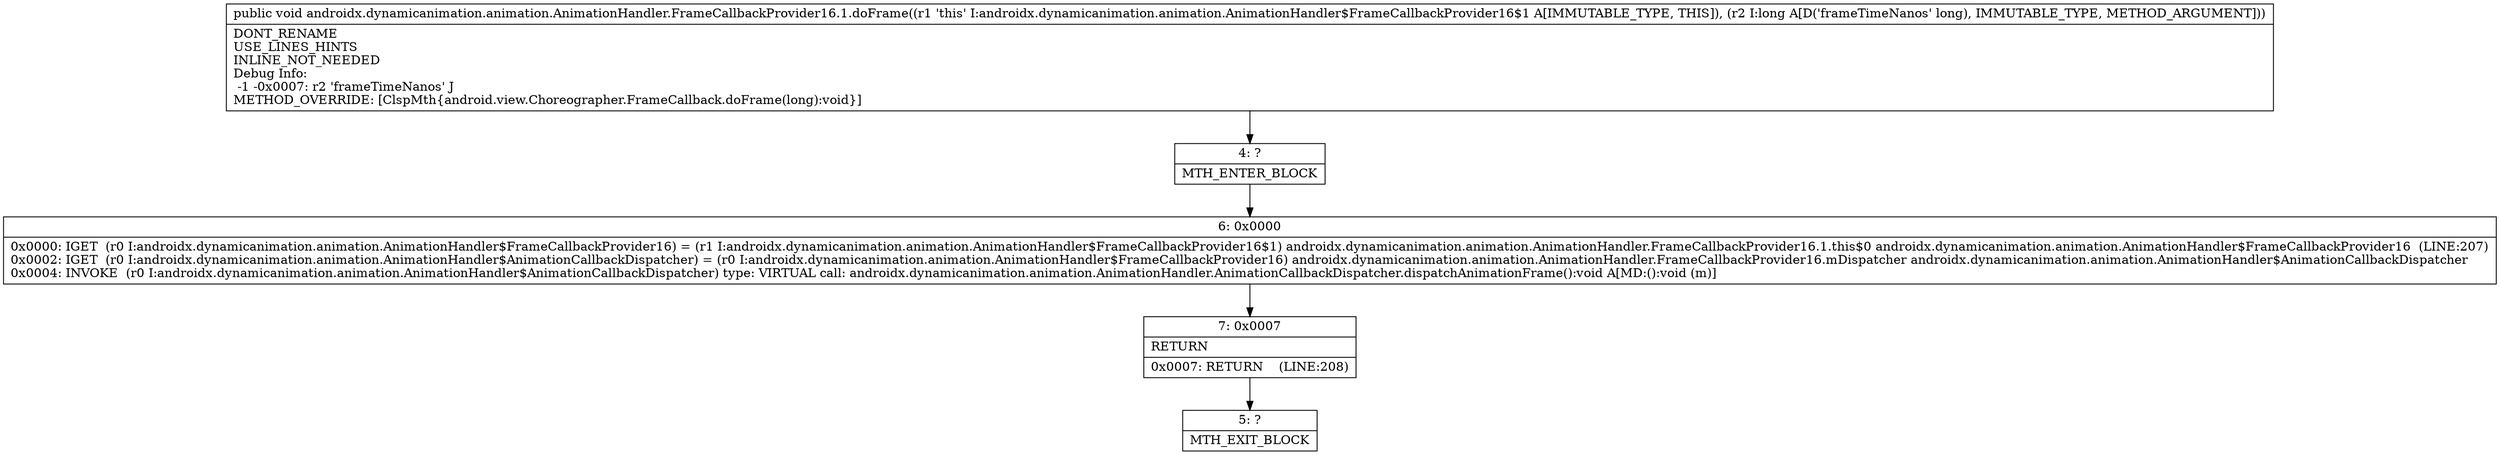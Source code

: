 digraph "CFG forandroidx.dynamicanimation.animation.AnimationHandler.FrameCallbackProvider16.1.doFrame(J)V" {
Node_4 [shape=record,label="{4\:\ ?|MTH_ENTER_BLOCK\l}"];
Node_6 [shape=record,label="{6\:\ 0x0000|0x0000: IGET  (r0 I:androidx.dynamicanimation.animation.AnimationHandler$FrameCallbackProvider16) = (r1 I:androidx.dynamicanimation.animation.AnimationHandler$FrameCallbackProvider16$1) androidx.dynamicanimation.animation.AnimationHandler.FrameCallbackProvider16.1.this$0 androidx.dynamicanimation.animation.AnimationHandler$FrameCallbackProvider16  (LINE:207)\l0x0002: IGET  (r0 I:androidx.dynamicanimation.animation.AnimationHandler$AnimationCallbackDispatcher) = (r0 I:androidx.dynamicanimation.animation.AnimationHandler$FrameCallbackProvider16) androidx.dynamicanimation.animation.AnimationHandler.FrameCallbackProvider16.mDispatcher androidx.dynamicanimation.animation.AnimationHandler$AnimationCallbackDispatcher \l0x0004: INVOKE  (r0 I:androidx.dynamicanimation.animation.AnimationHandler$AnimationCallbackDispatcher) type: VIRTUAL call: androidx.dynamicanimation.animation.AnimationHandler.AnimationCallbackDispatcher.dispatchAnimationFrame():void A[MD:():void (m)]\l}"];
Node_7 [shape=record,label="{7\:\ 0x0007|RETURN\l|0x0007: RETURN    (LINE:208)\l}"];
Node_5 [shape=record,label="{5\:\ ?|MTH_EXIT_BLOCK\l}"];
MethodNode[shape=record,label="{public void androidx.dynamicanimation.animation.AnimationHandler.FrameCallbackProvider16.1.doFrame((r1 'this' I:androidx.dynamicanimation.animation.AnimationHandler$FrameCallbackProvider16$1 A[IMMUTABLE_TYPE, THIS]), (r2 I:long A[D('frameTimeNanos' long), IMMUTABLE_TYPE, METHOD_ARGUMENT]))  | DONT_RENAME\lUSE_LINES_HINTS\lINLINE_NOT_NEEDED\lDebug Info:\l  \-1 \-0x0007: r2 'frameTimeNanos' J\lMETHOD_OVERRIDE: [ClspMth\{android.view.Choreographer.FrameCallback.doFrame(long):void\}]\l}"];
MethodNode -> Node_4;Node_4 -> Node_6;
Node_6 -> Node_7;
Node_7 -> Node_5;
}

